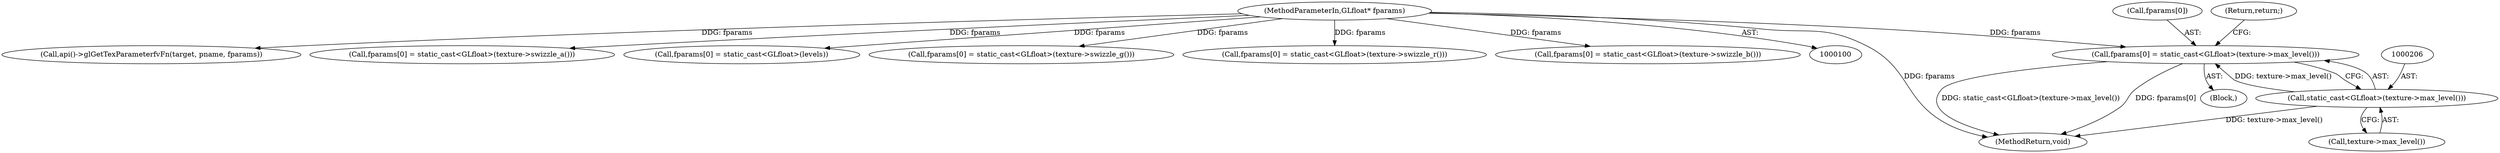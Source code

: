digraph "1_Chrome_385508dc888ef15d272cdd2705b17996abc519d6@del" {
"1000201" [label="(Call,fparams[0] = static_cast<GLfloat>(texture->max_level()))"];
"1000205" [label="(Call,static_cast<GLfloat>(texture->max_level()))"];
"1000103" [label="(MethodParameterIn,GLfloat* fparams)"];
"1000207" [label="(Call,texture->max_level())"];
"1000205" [label="(Call,static_cast<GLfloat>(texture->max_level()))"];
"1000308" [label="(MethodReturn,void)"];
"1000298" [label="(Call,api()->glGetTexParameterfvFn(target, pname, fparams))"];
"1000202" [label="(Call,fparams[0])"];
"1000278" [label="(Call,fparams[0] = static_cast<GLfloat>(texture->swizzle_a()))"];
"1000215" [label="(Return,return;)"];
"1000201" [label="(Call,fparams[0] = static_cast<GLfloat>(texture->max_level()))"];
"1000200" [label="(Block,)"];
"1000152" [label="(Call,fparams[0] = static_cast<GLfloat>(levels))"];
"1000240" [label="(Call,fparams[0] = static_cast<GLfloat>(texture->swizzle_g()))"];
"1000221" [label="(Call,fparams[0] = static_cast<GLfloat>(texture->swizzle_r()))"];
"1000103" [label="(MethodParameterIn,GLfloat* fparams)"];
"1000259" [label="(Call,fparams[0] = static_cast<GLfloat>(texture->swizzle_b()))"];
"1000201" -> "1000200"  [label="AST: "];
"1000201" -> "1000205"  [label="CFG: "];
"1000202" -> "1000201"  [label="AST: "];
"1000205" -> "1000201"  [label="AST: "];
"1000215" -> "1000201"  [label="CFG: "];
"1000201" -> "1000308"  [label="DDG: static_cast<GLfloat>(texture->max_level())"];
"1000201" -> "1000308"  [label="DDG: fparams[0]"];
"1000205" -> "1000201"  [label="DDG: texture->max_level()"];
"1000103" -> "1000201"  [label="DDG: fparams"];
"1000205" -> "1000207"  [label="CFG: "];
"1000206" -> "1000205"  [label="AST: "];
"1000207" -> "1000205"  [label="AST: "];
"1000205" -> "1000308"  [label="DDG: texture->max_level()"];
"1000103" -> "1000100"  [label="AST: "];
"1000103" -> "1000308"  [label="DDG: fparams"];
"1000103" -> "1000152"  [label="DDG: fparams"];
"1000103" -> "1000221"  [label="DDG: fparams"];
"1000103" -> "1000240"  [label="DDG: fparams"];
"1000103" -> "1000259"  [label="DDG: fparams"];
"1000103" -> "1000278"  [label="DDG: fparams"];
"1000103" -> "1000298"  [label="DDG: fparams"];
}
